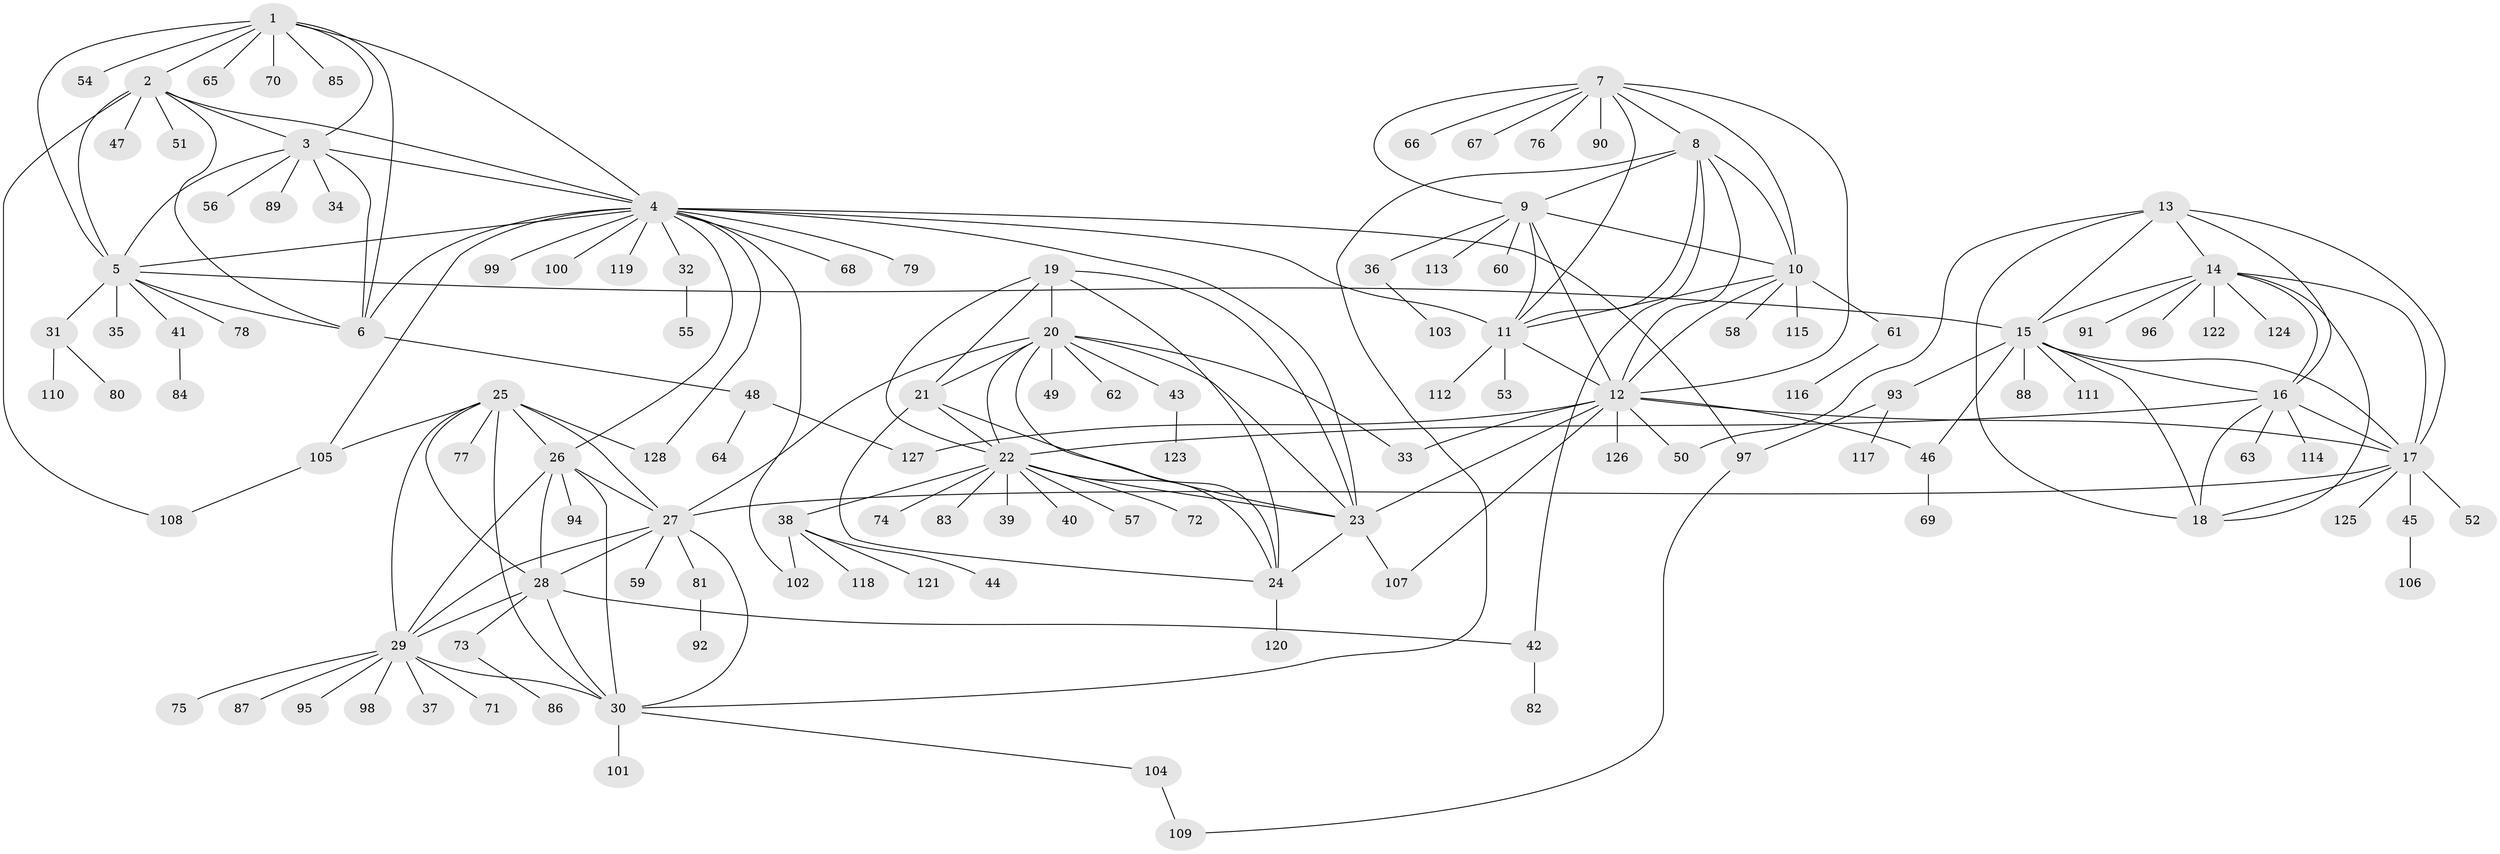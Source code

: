 // Generated by graph-tools (version 1.1) at 2025/54/03/09/25 04:54:14]
// undirected, 128 vertices, 195 edges
graph export_dot {
graph [start="1"]
  node [color=gray90,style=filled];
  1;
  2;
  3;
  4;
  5;
  6;
  7;
  8;
  9;
  10;
  11;
  12;
  13;
  14;
  15;
  16;
  17;
  18;
  19;
  20;
  21;
  22;
  23;
  24;
  25;
  26;
  27;
  28;
  29;
  30;
  31;
  32;
  33;
  34;
  35;
  36;
  37;
  38;
  39;
  40;
  41;
  42;
  43;
  44;
  45;
  46;
  47;
  48;
  49;
  50;
  51;
  52;
  53;
  54;
  55;
  56;
  57;
  58;
  59;
  60;
  61;
  62;
  63;
  64;
  65;
  66;
  67;
  68;
  69;
  70;
  71;
  72;
  73;
  74;
  75;
  76;
  77;
  78;
  79;
  80;
  81;
  82;
  83;
  84;
  85;
  86;
  87;
  88;
  89;
  90;
  91;
  92;
  93;
  94;
  95;
  96;
  97;
  98;
  99;
  100;
  101;
  102;
  103;
  104;
  105;
  106;
  107;
  108;
  109;
  110;
  111;
  112;
  113;
  114;
  115;
  116;
  117;
  118;
  119;
  120;
  121;
  122;
  123;
  124;
  125;
  126;
  127;
  128;
  1 -- 2;
  1 -- 3;
  1 -- 4;
  1 -- 5;
  1 -- 6;
  1 -- 54;
  1 -- 65;
  1 -- 70;
  1 -- 85;
  2 -- 3;
  2 -- 4;
  2 -- 5;
  2 -- 6;
  2 -- 47;
  2 -- 51;
  2 -- 108;
  3 -- 4;
  3 -- 5;
  3 -- 6;
  3 -- 34;
  3 -- 56;
  3 -- 89;
  4 -- 5;
  4 -- 6;
  4 -- 11;
  4 -- 23;
  4 -- 26;
  4 -- 32;
  4 -- 68;
  4 -- 79;
  4 -- 97;
  4 -- 99;
  4 -- 100;
  4 -- 102;
  4 -- 105;
  4 -- 119;
  4 -- 128;
  5 -- 6;
  5 -- 15;
  5 -- 31;
  5 -- 35;
  5 -- 41;
  5 -- 78;
  6 -- 48;
  7 -- 8;
  7 -- 9;
  7 -- 10;
  7 -- 11;
  7 -- 12;
  7 -- 66;
  7 -- 67;
  7 -- 76;
  7 -- 90;
  8 -- 9;
  8 -- 10;
  8 -- 11;
  8 -- 12;
  8 -- 30;
  8 -- 42;
  9 -- 10;
  9 -- 11;
  9 -- 12;
  9 -- 36;
  9 -- 60;
  9 -- 113;
  10 -- 11;
  10 -- 12;
  10 -- 58;
  10 -- 61;
  10 -- 115;
  11 -- 12;
  11 -- 53;
  11 -- 112;
  12 -- 17;
  12 -- 23;
  12 -- 33;
  12 -- 46;
  12 -- 50;
  12 -- 107;
  12 -- 126;
  12 -- 127;
  13 -- 14;
  13 -- 15;
  13 -- 16;
  13 -- 17;
  13 -- 18;
  13 -- 50;
  14 -- 15;
  14 -- 16;
  14 -- 17;
  14 -- 18;
  14 -- 91;
  14 -- 96;
  14 -- 122;
  14 -- 124;
  15 -- 16;
  15 -- 17;
  15 -- 18;
  15 -- 46;
  15 -- 88;
  15 -- 93;
  15 -- 111;
  16 -- 17;
  16 -- 18;
  16 -- 22;
  16 -- 63;
  16 -- 114;
  17 -- 18;
  17 -- 27;
  17 -- 45;
  17 -- 52;
  17 -- 125;
  19 -- 20;
  19 -- 21;
  19 -- 22;
  19 -- 23;
  19 -- 24;
  20 -- 21;
  20 -- 22;
  20 -- 23;
  20 -- 24;
  20 -- 27;
  20 -- 33;
  20 -- 43;
  20 -- 49;
  20 -- 62;
  21 -- 22;
  21 -- 23;
  21 -- 24;
  22 -- 23;
  22 -- 24;
  22 -- 38;
  22 -- 39;
  22 -- 40;
  22 -- 57;
  22 -- 72;
  22 -- 74;
  22 -- 83;
  23 -- 24;
  23 -- 107;
  24 -- 120;
  25 -- 26;
  25 -- 27;
  25 -- 28;
  25 -- 29;
  25 -- 30;
  25 -- 77;
  25 -- 105;
  25 -- 128;
  26 -- 27;
  26 -- 28;
  26 -- 29;
  26 -- 30;
  26 -- 94;
  27 -- 28;
  27 -- 29;
  27 -- 30;
  27 -- 59;
  27 -- 81;
  28 -- 29;
  28 -- 30;
  28 -- 42;
  28 -- 73;
  29 -- 30;
  29 -- 37;
  29 -- 71;
  29 -- 75;
  29 -- 87;
  29 -- 95;
  29 -- 98;
  30 -- 101;
  30 -- 104;
  31 -- 80;
  31 -- 110;
  32 -- 55;
  36 -- 103;
  38 -- 44;
  38 -- 102;
  38 -- 118;
  38 -- 121;
  41 -- 84;
  42 -- 82;
  43 -- 123;
  45 -- 106;
  46 -- 69;
  48 -- 64;
  48 -- 127;
  61 -- 116;
  73 -- 86;
  81 -- 92;
  93 -- 97;
  93 -- 117;
  97 -- 109;
  104 -- 109;
  105 -- 108;
}
